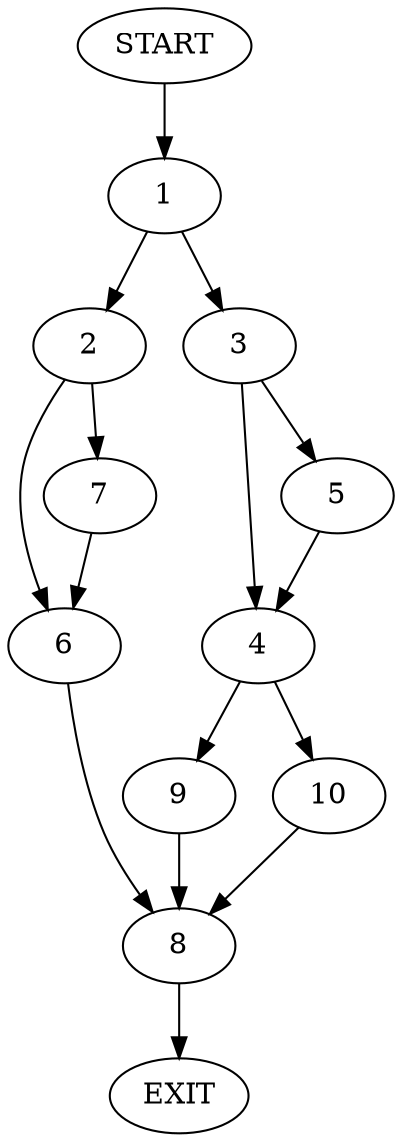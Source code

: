 digraph {
0 [label="START"]
11 [label="EXIT"]
0 -> 1
1 -> 2
1 -> 3
3 -> 4
3 -> 5
2 -> 6
2 -> 7
7 -> 6
6 -> 8
8 -> 11
5 -> 4
4 -> 9
4 -> 10
10 -> 8
9 -> 8
}
